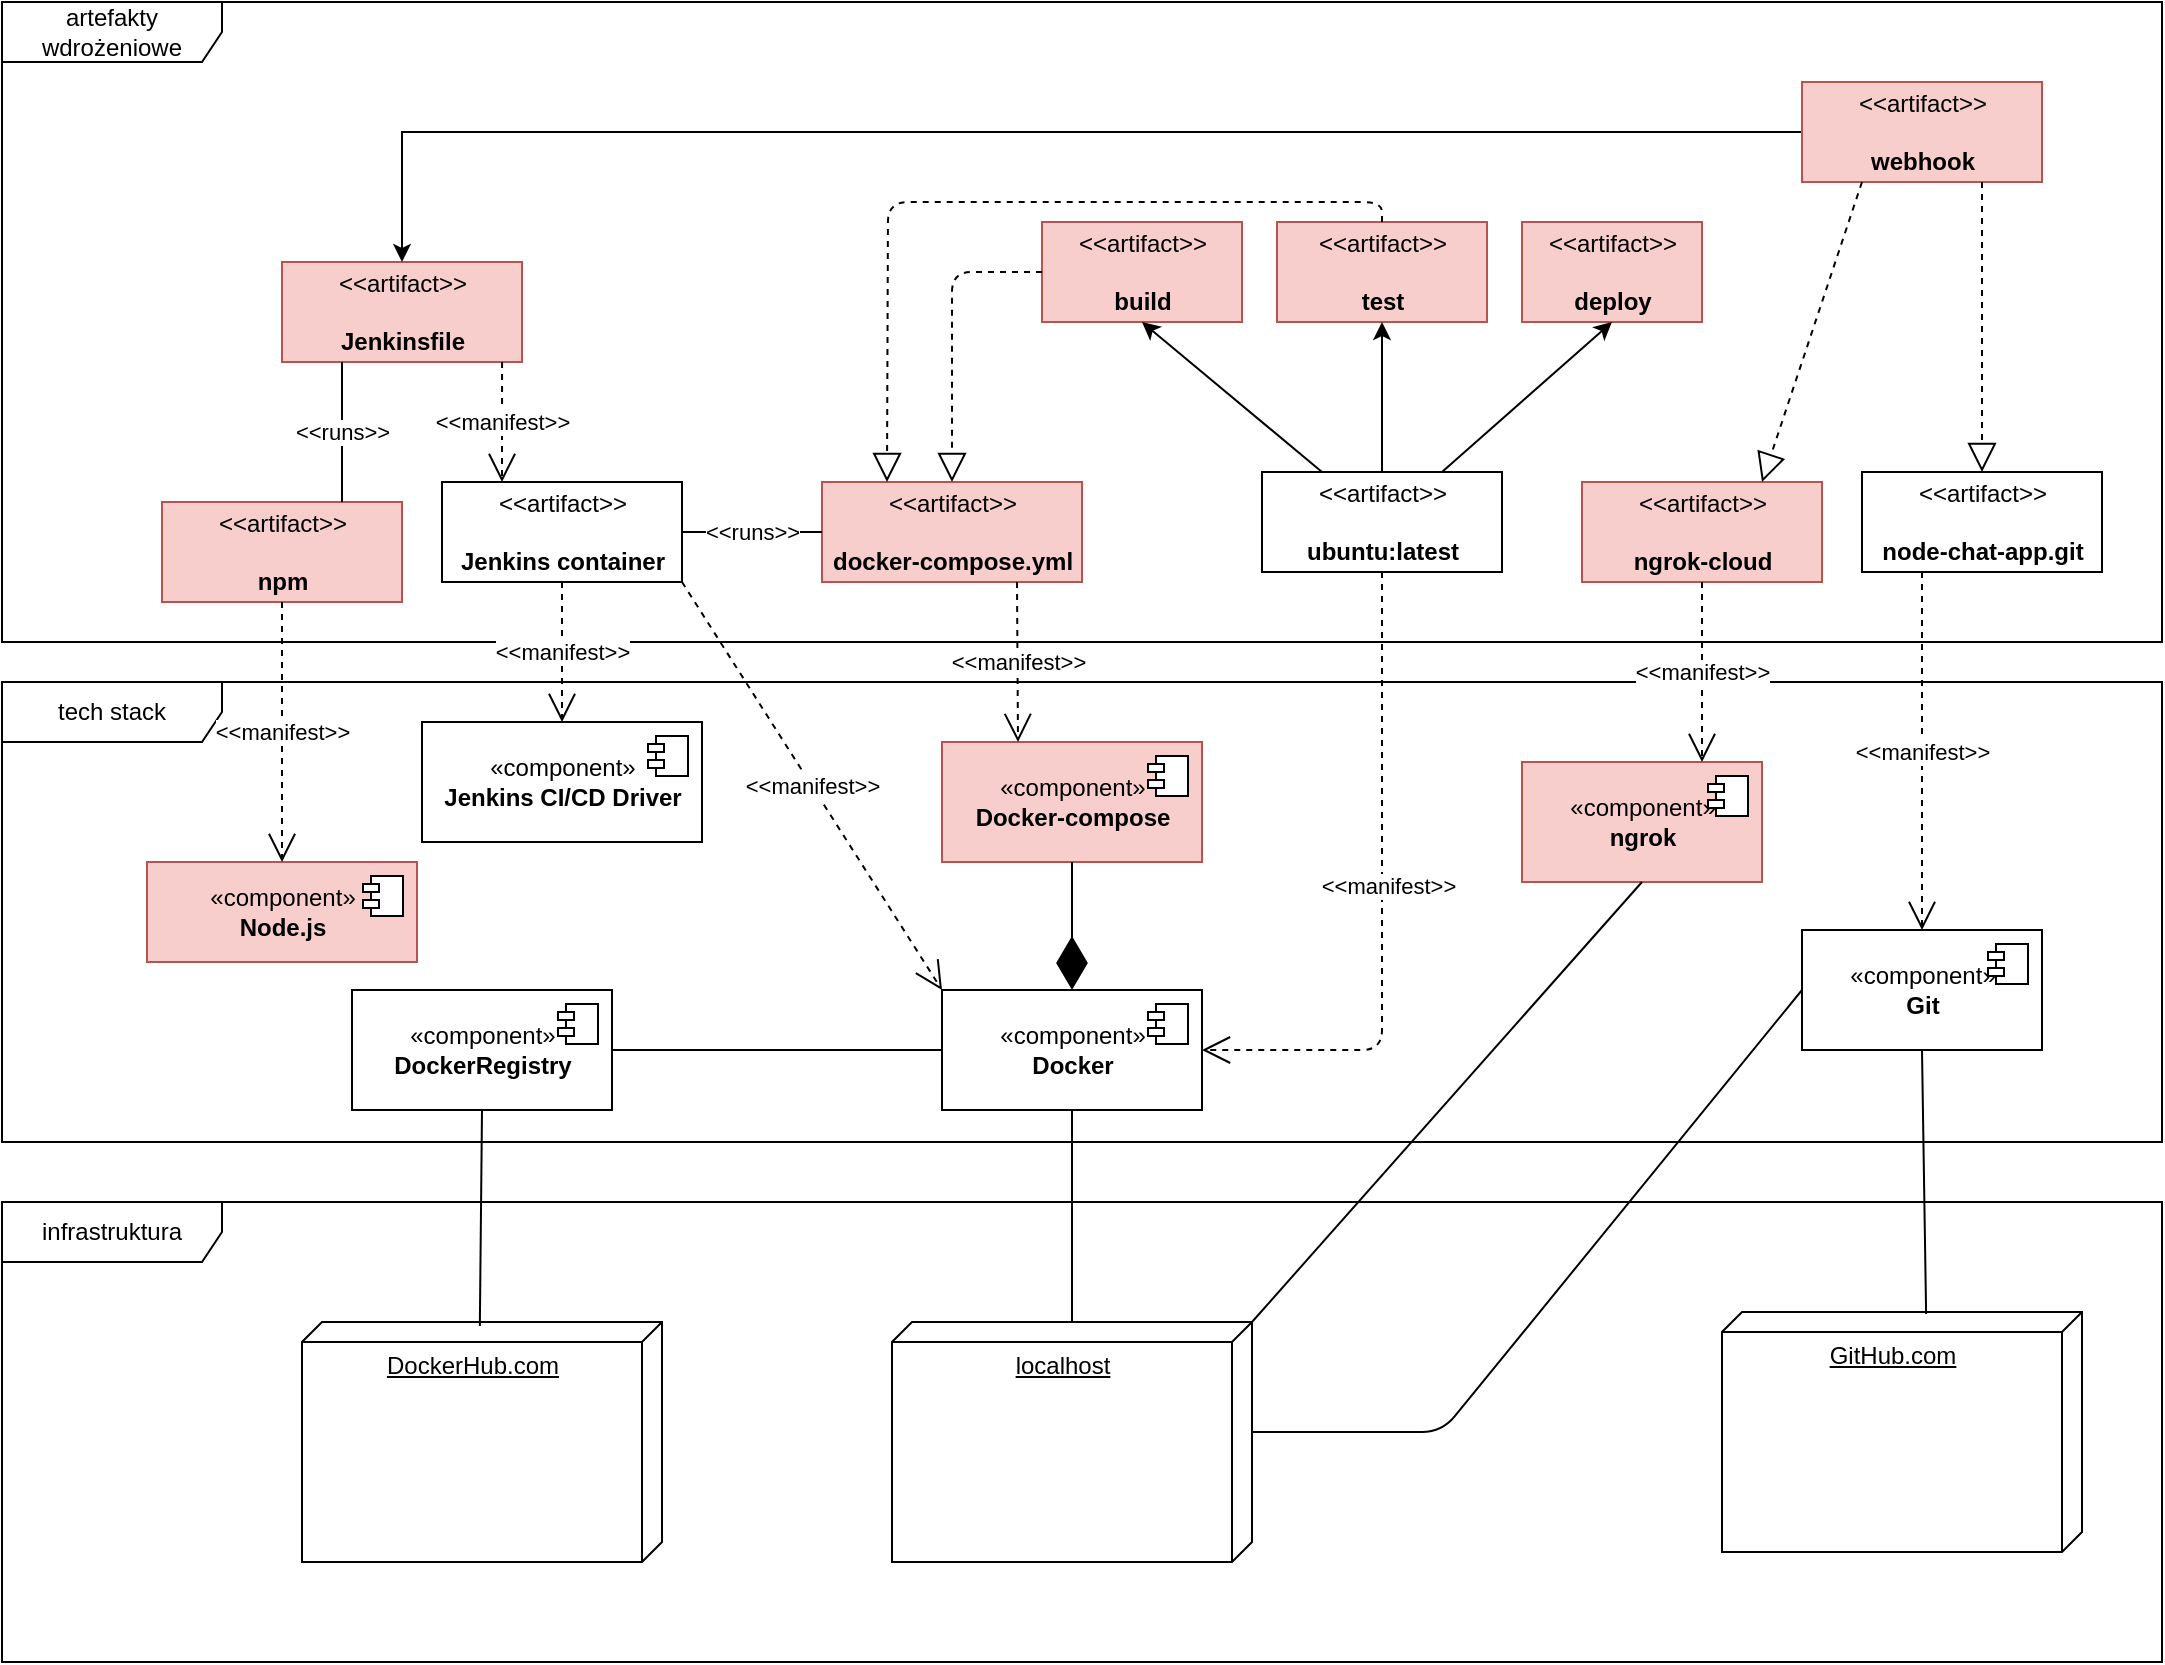 <mxfile version="14.7.0" type="device"><diagram id="p4WPO-DrkLqHem3uarTP" name="Page-1"><mxGraphModel dx="1422" dy="1599" grid="1" gridSize="10" guides="1" tooltips="1" connect="1" arrows="1" fold="1" page="1" pageScale="1" pageWidth="1169" pageHeight="827" math="0" shadow="0"><root><mxCell id="0"/><mxCell id="1" parent="0"/><mxCell id="csvSrNdBAVTQ_PdhSJ-z-2" value="infrastruktura" style="shape=umlFrame;whiteSpace=wrap;html=1;width=110;height=30;" vertex="1" parent="1"><mxGeometry x="40" y="490" width="1080" height="230" as="geometry"/></mxCell><mxCell id="csvSrNdBAVTQ_PdhSJ-z-5" value="tech stack" style="shape=umlFrame;whiteSpace=wrap;html=1;width=110;height=30;" vertex="1" parent="1"><mxGeometry x="40" y="230" width="1080" height="230" as="geometry"/></mxCell><mxCell id="csvSrNdBAVTQ_PdhSJ-z-6" value="artefakty wdrożeniowe" style="shape=umlFrame;whiteSpace=wrap;html=1;width=110;height=30;" vertex="1" parent="1"><mxGeometry x="40" y="-110" width="1080" height="320" as="geometry"/></mxCell><mxCell id="csvSrNdBAVTQ_PdhSJ-z-7" value="DockerHub.com" style="verticalAlign=top;align=center;spacingTop=8;spacingLeft=2;spacingRight=12;shape=cube;size=10;direction=south;fontStyle=4;html=1;" vertex="1" parent="1"><mxGeometry x="190" y="550" width="180" height="120" as="geometry"/></mxCell><mxCell id="csvSrNdBAVTQ_PdhSJ-z-8" value="localhost" style="verticalAlign=top;align=center;spacingTop=8;spacingLeft=2;spacingRight=12;shape=cube;size=10;direction=south;fontStyle=4;html=1;" vertex="1" parent="1"><mxGeometry x="485" y="550" width="180" height="120" as="geometry"/></mxCell><mxCell id="csvSrNdBAVTQ_PdhSJ-z-9" value="GitHub.com" style="verticalAlign=top;align=center;spacingTop=8;spacingLeft=2;spacingRight=12;shape=cube;size=10;direction=south;fontStyle=4;html=1;" vertex="1" parent="1"><mxGeometry x="900" y="545" width="180" height="120" as="geometry"/></mxCell><mxCell id="csvSrNdBAVTQ_PdhSJ-z-12" value="«component»&lt;br&gt;&lt;b&gt;Docker&lt;/b&gt;" style="html=1;dropTarget=0;" vertex="1" parent="1"><mxGeometry x="510" y="384" width="130" height="60" as="geometry"/></mxCell><mxCell id="csvSrNdBAVTQ_PdhSJ-z-13" value="" style="shape=module;jettyWidth=8;jettyHeight=4;" vertex="1" parent="csvSrNdBAVTQ_PdhSJ-z-12"><mxGeometry x="1" width="20" height="20" relative="1" as="geometry"><mxPoint x="-27" y="7" as="offset"/></mxGeometry></mxCell><mxCell id="csvSrNdBAVTQ_PdhSJ-z-14" value="«component»&lt;br&gt;&lt;b&gt;DockerRegistry&lt;/b&gt;" style="html=1;dropTarget=0;" vertex="1" parent="1"><mxGeometry x="215" y="384" width="130" height="60" as="geometry"/></mxCell><mxCell id="csvSrNdBAVTQ_PdhSJ-z-15" value="" style="shape=module;jettyWidth=8;jettyHeight=4;" vertex="1" parent="csvSrNdBAVTQ_PdhSJ-z-14"><mxGeometry x="1" width="20" height="20" relative="1" as="geometry"><mxPoint x="-27" y="7" as="offset"/></mxGeometry></mxCell><mxCell id="csvSrNdBAVTQ_PdhSJ-z-16" value="«component»&lt;br&gt;&lt;b&gt;Git&lt;/b&gt;" style="html=1;dropTarget=0;" vertex="1" parent="1"><mxGeometry x="940" y="354" width="120" height="60" as="geometry"/></mxCell><mxCell id="csvSrNdBAVTQ_PdhSJ-z-17" value="" style="shape=module;jettyWidth=8;jettyHeight=4;" vertex="1" parent="csvSrNdBAVTQ_PdhSJ-z-16"><mxGeometry x="1" width="20" height="20" relative="1" as="geometry"><mxPoint x="-27" y="7" as="offset"/></mxGeometry></mxCell><mxCell id="csvSrNdBAVTQ_PdhSJ-z-19" value="«component»&lt;br&gt;&lt;b&gt;Jenkins CI/CD Driver&lt;/b&gt;" style="html=1;dropTarget=0;" vertex="1" parent="1"><mxGeometry x="250" y="250" width="140" height="60" as="geometry"/></mxCell><mxCell id="csvSrNdBAVTQ_PdhSJ-z-20" value="" style="shape=module;jettyWidth=8;jettyHeight=4;" vertex="1" parent="csvSrNdBAVTQ_PdhSJ-z-19"><mxGeometry x="1" width="20" height="20" relative="1" as="geometry"><mxPoint x="-27" y="7" as="offset"/></mxGeometry></mxCell><mxCell id="csvSrNdBAVTQ_PdhSJ-z-21" value="«component»&lt;br&gt;&lt;b&gt;Docker-compose&lt;/b&gt;" style="html=1;dropTarget=0;fillColor=#f8cecc;strokeColor=#b85450;" vertex="1" parent="1"><mxGeometry x="510" y="260" width="130" height="60" as="geometry"/></mxCell><mxCell id="csvSrNdBAVTQ_PdhSJ-z-22" value="" style="shape=module;jettyWidth=8;jettyHeight=4;" vertex="1" parent="csvSrNdBAVTQ_PdhSJ-z-21"><mxGeometry x="1" width="20" height="20" relative="1" as="geometry"><mxPoint x="-27" y="7" as="offset"/></mxGeometry></mxCell><mxCell id="csvSrNdBAVTQ_PdhSJ-z-27" value="" style="endArrow=none;html=1;exitX=0.017;exitY=0.506;exitDx=0;exitDy=0;exitPerimeter=0;entryX=0.5;entryY=1;entryDx=0;entryDy=0;" edge="1" parent="1" source="csvSrNdBAVTQ_PdhSJ-z-7" target="csvSrNdBAVTQ_PdhSJ-z-14"><mxGeometry width="50" height="50" relative="1" as="geometry"><mxPoint x="560" y="320" as="sourcePoint"/><mxPoint x="610" y="270" as="targetPoint"/></mxGeometry></mxCell><mxCell id="csvSrNdBAVTQ_PdhSJ-z-28" value="" style="endArrow=none;html=1;exitX=1;exitY=0.5;exitDx=0;exitDy=0;entryX=0;entryY=0.5;entryDx=0;entryDy=0;" edge="1" parent="1" source="csvSrNdBAVTQ_PdhSJ-z-14" target="csvSrNdBAVTQ_PdhSJ-z-12"><mxGeometry width="50" height="50" relative="1" as="geometry"><mxPoint x="560" y="320" as="sourcePoint"/><mxPoint x="610" y="270" as="targetPoint"/></mxGeometry></mxCell><mxCell id="csvSrNdBAVTQ_PdhSJ-z-29" value="" style="endArrow=none;html=1;entryX=0.5;entryY=1;entryDx=0;entryDy=0;" edge="1" parent="1" source="csvSrNdBAVTQ_PdhSJ-z-8" target="csvSrNdBAVTQ_PdhSJ-z-12"><mxGeometry width="50" height="50" relative="1" as="geometry"><mxPoint x="560" y="320" as="sourcePoint"/><mxPoint x="610" y="270" as="targetPoint"/></mxGeometry></mxCell><mxCell id="csvSrNdBAVTQ_PdhSJ-z-30" value="" style="endArrow=none;html=1;exitX=0.008;exitY=0.433;exitDx=0;exitDy=0;exitPerimeter=0;entryX=0.5;entryY=1;entryDx=0;entryDy=0;" edge="1" parent="1" source="csvSrNdBAVTQ_PdhSJ-z-9" target="csvSrNdBAVTQ_PdhSJ-z-16"><mxGeometry width="50" height="50" relative="1" as="geometry"><mxPoint x="560" y="320" as="sourcePoint"/><mxPoint x="610" y="270" as="targetPoint"/></mxGeometry></mxCell><mxCell id="csvSrNdBAVTQ_PdhSJ-z-31" value="" style="endArrow=none;html=1;entryX=0;entryY=0.5;entryDx=0;entryDy=0;exitX=0;exitY=0;exitDx=55;exitDy=0;exitPerimeter=0;" edge="1" parent="1" source="csvSrNdBAVTQ_PdhSJ-z-8" target="csvSrNdBAVTQ_PdhSJ-z-16"><mxGeometry width="50" height="50" relative="1" as="geometry"><mxPoint x="560" y="320" as="sourcePoint"/><mxPoint x="610" y="270" as="targetPoint"/><Array as="points"><mxPoint x="760" y="605"/></Array></mxGeometry></mxCell><mxCell id="csvSrNdBAVTQ_PdhSJ-z-32" value="" style="endArrow=diamondThin;endFill=1;endSize=24;html=1;entryX=0.5;entryY=0;entryDx=0;entryDy=0;exitX=0.5;exitY=1;exitDx=0;exitDy=0;" edge="1" parent="1" source="csvSrNdBAVTQ_PdhSJ-z-21" target="csvSrNdBAVTQ_PdhSJ-z-12"><mxGeometry width="160" relative="1" as="geometry"><mxPoint x="500" y="290" as="sourcePoint"/><mxPoint x="660" y="290" as="targetPoint"/></mxGeometry></mxCell><mxCell id="csvSrNdBAVTQ_PdhSJ-z-33" value="&amp;lt;&amp;lt;artifact&amp;gt;&amp;gt;&lt;br&gt;&lt;br&gt;&lt;b&gt;Jenkins container&lt;/b&gt;" style="text;html=1;align=center;verticalAlign=middle;dashed=0;fillColor=#ffffff;strokeColor=#000000;" vertex="1" parent="1"><mxGeometry x="260" y="130" width="120" height="50" as="geometry"/></mxCell><mxCell id="csvSrNdBAVTQ_PdhSJ-z-34" value="&amp;lt;&amp;lt;artifact&amp;gt;&amp;gt;&lt;br&gt;&lt;br&gt;&lt;b&gt;ubuntu:latest&lt;/b&gt;" style="text;html=1;align=center;verticalAlign=middle;dashed=0;fillColor=#ffffff;strokeColor=#000000;" vertex="1" parent="1"><mxGeometry x="670" y="125" width="120" height="50" as="geometry"/></mxCell><mxCell id="csvSrNdBAVTQ_PdhSJ-z-35" value="&amp;lt;&amp;lt;artifact&amp;gt;&amp;gt;&lt;br&gt;&lt;br&gt;&lt;b&gt;docker-compose.yml&lt;/b&gt;" style="text;html=1;align=center;verticalAlign=middle;dashed=0;fillColor=#f8cecc;strokeColor=#b85450;" vertex="1" parent="1"><mxGeometry x="450" y="130" width="130" height="50" as="geometry"/></mxCell><mxCell id="csvSrNdBAVTQ_PdhSJ-z-36" value="&amp;lt;&amp;lt;artifact&amp;gt;&amp;gt;&lt;br&gt;&lt;br&gt;&lt;b&gt;node-chat-app.git&lt;/b&gt;" style="text;html=1;align=center;verticalAlign=middle;dashed=0;fillColor=#ffffff;strokeColor=#000000;" vertex="1" parent="1"><mxGeometry x="970" y="125" width="120" height="50" as="geometry"/></mxCell><mxCell id="csvSrNdBAVTQ_PdhSJ-z-37" value="&amp;lt;&amp;lt;artifact&amp;gt;&amp;gt;&lt;br&gt;&lt;br&gt;&lt;b&gt;test&lt;/b&gt;" style="text;html=1;align=center;verticalAlign=middle;dashed=0;fillColor=#f8cecc;strokeColor=#b85450;" vertex="1" parent="1"><mxGeometry x="677.5" width="105" height="50" as="geometry"/></mxCell><mxCell id="csvSrNdBAVTQ_PdhSJ-z-38" value="&amp;lt;&amp;lt;artifact&amp;gt;&amp;gt;&lt;br&gt;&lt;br&gt;&lt;b&gt;build&lt;/b&gt;" style="text;html=1;align=center;verticalAlign=middle;dashed=0;fillColor=#f8cecc;strokeColor=#b85450;" vertex="1" parent="1"><mxGeometry x="560" width="100" height="50" as="geometry"/></mxCell><mxCell id="csvSrNdBAVTQ_PdhSJ-z-39" value="&amp;lt;&amp;lt;artifact&amp;gt;&amp;gt;&lt;br&gt;&lt;br&gt;&lt;b&gt;deploy&lt;/b&gt;" style="text;html=1;align=center;verticalAlign=middle;dashed=0;fillColor=#f8cecc;strokeColor=#b85450;" vertex="1" parent="1"><mxGeometry x="800" width="90" height="50" as="geometry"/></mxCell><mxCell id="csvSrNdBAVTQ_PdhSJ-z-40" value="&amp;lt;&amp;lt;manifest&amp;gt;&amp;gt;" style="endArrow=open;endSize=12;dashed=1;html=1;entryX=0.5;entryY=0;entryDx=0;entryDy=0;exitX=0.25;exitY=1;exitDx=0;exitDy=0;" edge="1" parent="1" source="csvSrNdBAVTQ_PdhSJ-z-36" target="csvSrNdBAVTQ_PdhSJ-z-16"><mxGeometry width="160" relative="1" as="geometry"><mxPoint x="500" y="370" as="sourcePoint"/><mxPoint x="660" y="370" as="targetPoint"/></mxGeometry></mxCell><mxCell id="csvSrNdBAVTQ_PdhSJ-z-41" value="&amp;lt;&amp;lt;manifest&amp;gt;&amp;gt;" style="endArrow=open;endSize=12;dashed=1;html=1;entryX=1;entryY=0.5;entryDx=0;entryDy=0;exitX=0.5;exitY=1;exitDx=0;exitDy=0;" edge="1" parent="1" source="csvSrNdBAVTQ_PdhSJ-z-34" target="csvSrNdBAVTQ_PdhSJ-z-12"><mxGeometry x="-0.047" y="3" width="160" relative="1" as="geometry"><mxPoint x="930" y="185" as="sourcePoint"/><mxPoint x="930" y="390" as="targetPoint"/><Array as="points"><mxPoint x="730" y="414"/></Array><mxPoint as="offset"/></mxGeometry></mxCell><mxCell id="csvSrNdBAVTQ_PdhSJ-z-42" value="&amp;lt;&amp;lt;manifest&amp;gt;&amp;gt;" style="endArrow=open;endSize=12;dashed=1;html=1;exitX=0.75;exitY=1;exitDx=0;exitDy=0;" edge="1" parent="1" source="csvSrNdBAVTQ_PdhSJ-z-35"><mxGeometry width="160" relative="1" as="geometry"><mxPoint x="930" y="185" as="sourcePoint"/><mxPoint x="548" y="260" as="targetPoint"/></mxGeometry></mxCell><mxCell id="csvSrNdBAVTQ_PdhSJ-z-44" value="&amp;lt;&amp;lt;manifest&amp;gt;&amp;gt;" style="endArrow=open;endSize=12;dashed=1;html=1;exitX=0.5;exitY=1;exitDx=0;exitDy=0;entryX=0.5;entryY=0;entryDx=0;entryDy=0;" edge="1" parent="1" source="csvSrNdBAVTQ_PdhSJ-z-33" target="csvSrNdBAVTQ_PdhSJ-z-19"><mxGeometry width="160" relative="1" as="geometry"><mxPoint x="557.5" y="185" as="sourcePoint"/><mxPoint x="558" y="270" as="targetPoint"/></mxGeometry></mxCell><mxCell id="csvSrNdBAVTQ_PdhSJ-z-45" value="&amp;lt;&amp;lt;manifest&amp;gt;&amp;gt;" style="endArrow=open;endSize=12;dashed=1;html=1;exitX=1;exitY=1;exitDx=0;exitDy=0;entryX=0;entryY=0;entryDx=0;entryDy=0;" edge="1" parent="1" source="csvSrNdBAVTQ_PdhSJ-z-33" target="csvSrNdBAVTQ_PdhSJ-z-12"><mxGeometry width="160" relative="1" as="geometry"><mxPoint x="295" y="190" as="sourcePoint"/><mxPoint x="295" y="260" as="targetPoint"/></mxGeometry></mxCell><mxCell id="csvSrNdBAVTQ_PdhSJ-z-46" value="&amp;lt;&amp;lt;runs&amp;gt;&amp;gt;" style="endArrow=none;html=1;exitX=1;exitY=0.5;exitDx=0;exitDy=0;entryX=0;entryY=0.5;entryDx=0;entryDy=0;" edge="1" parent="1" source="csvSrNdBAVTQ_PdhSJ-z-33" target="csvSrNdBAVTQ_PdhSJ-z-35"><mxGeometry width="50" height="50" relative="1" as="geometry"><mxPoint x="560" y="390" as="sourcePoint"/><mxPoint x="610" y="340" as="targetPoint"/></mxGeometry></mxCell><mxCell id="csvSrNdBAVTQ_PdhSJ-z-47" value="" style="endArrow=block;dashed=1;endFill=0;endSize=12;html=1;exitX=0.5;exitY=0;exitDx=0;exitDy=0;entryX=0.25;entryY=0;entryDx=0;entryDy=0;" edge="1" parent="1" source="csvSrNdBAVTQ_PdhSJ-z-37" target="csvSrNdBAVTQ_PdhSJ-z-35"><mxGeometry width="160" relative="1" as="geometry"><mxPoint x="500" y="370" as="sourcePoint"/><mxPoint x="520" y="130" as="targetPoint"/><Array as="points"><mxPoint x="730" y="-10"/><mxPoint x="610" y="-10"/><mxPoint x="483" y="-10"/></Array></mxGeometry></mxCell><mxCell id="csvSrNdBAVTQ_PdhSJ-z-48" value="" style="endArrow=block;dashed=1;endFill=0;endSize=12;html=1;exitX=0;exitY=0.5;exitDx=0;exitDy=0;entryX=0.5;entryY=0;entryDx=0;entryDy=0;" edge="1" parent="1" source="csvSrNdBAVTQ_PdhSJ-z-38" target="csvSrNdBAVTQ_PdhSJ-z-35"><mxGeometry width="160" relative="1" as="geometry"><mxPoint x="500" y="370" as="sourcePoint"/><mxPoint x="550" y="140" as="targetPoint"/><Array as="points"><mxPoint x="515" y="25"/></Array></mxGeometry></mxCell><mxCell id="csvSrNdBAVTQ_PdhSJ-z-49" value="" style="endArrow=classic;html=1;exitX=0.25;exitY=0;exitDx=0;exitDy=0;entryX=0.5;entryY=1;entryDx=0;entryDy=0;" edge="1" parent="1" source="csvSrNdBAVTQ_PdhSJ-z-34" target="csvSrNdBAVTQ_PdhSJ-z-38"><mxGeometry width="50" height="50" relative="1" as="geometry"><mxPoint x="560" y="390" as="sourcePoint"/><mxPoint x="610" y="340" as="targetPoint"/></mxGeometry></mxCell><mxCell id="csvSrNdBAVTQ_PdhSJ-z-50" value="" style="endArrow=classic;html=1;exitX=0.5;exitY=0;exitDx=0;exitDy=0;entryX=0.5;entryY=1;entryDx=0;entryDy=0;" edge="1" parent="1" source="csvSrNdBAVTQ_PdhSJ-z-34" target="csvSrNdBAVTQ_PdhSJ-z-37"><mxGeometry width="50" height="50" relative="1" as="geometry"><mxPoint x="710" y="135" as="sourcePoint"/><mxPoint x="620" y="60" as="targetPoint"/></mxGeometry></mxCell><mxCell id="csvSrNdBAVTQ_PdhSJ-z-51" value="" style="endArrow=classic;html=1;exitX=0.75;exitY=0;exitDx=0;exitDy=0;entryX=0.5;entryY=1;entryDx=0;entryDy=0;" edge="1" parent="1" source="csvSrNdBAVTQ_PdhSJ-z-34" target="csvSrNdBAVTQ_PdhSJ-z-39"><mxGeometry width="50" height="50" relative="1" as="geometry"><mxPoint x="740" y="135" as="sourcePoint"/><mxPoint x="740" y="60" as="targetPoint"/></mxGeometry></mxCell><mxCell id="csvSrNdBAVTQ_PdhSJ-z-52" value="&amp;lt;&amp;lt;artifact&amp;gt;&amp;gt;&lt;br&gt;&lt;br&gt;&lt;b&gt;Jenkinsfile&lt;/b&gt;" style="text;html=1;align=center;verticalAlign=middle;dashed=0;fillColor=#f8cecc;strokeColor=#b85450;" vertex="1" parent="1"><mxGeometry x="180" y="20" width="120" height="50" as="geometry"/></mxCell><mxCell id="csvSrNdBAVTQ_PdhSJ-z-53" value="&amp;lt;&amp;lt;artifact&amp;gt;&amp;gt;&lt;br&gt;&lt;br&gt;&lt;b&gt;npm&lt;/b&gt;" style="text;html=1;align=center;verticalAlign=middle;dashed=0;fillColor=#f8cecc;strokeColor=#b85450;" vertex="1" parent="1"><mxGeometry x="120" y="140" width="120" height="50" as="geometry"/></mxCell><mxCell id="csvSrNdBAVTQ_PdhSJ-z-54" value="«component»&lt;br&gt;&lt;b&gt;Node.js&lt;/b&gt;" style="html=1;dropTarget=0;fillColor=#f8cecc;strokeColor=#b85450;" vertex="1" parent="1"><mxGeometry x="112.5" y="320" width="135" height="50" as="geometry"/></mxCell><mxCell id="csvSrNdBAVTQ_PdhSJ-z-55" value="" style="shape=module;jettyWidth=8;jettyHeight=4;" vertex="1" parent="csvSrNdBAVTQ_PdhSJ-z-54"><mxGeometry x="1" width="20" height="20" relative="1" as="geometry"><mxPoint x="-27" y="7" as="offset"/></mxGeometry></mxCell><mxCell id="csvSrNdBAVTQ_PdhSJ-z-56" value="&amp;lt;&amp;lt;manifest&amp;gt;&amp;gt;" style="endArrow=open;endSize=12;dashed=1;html=1;exitX=0.5;exitY=1;exitDx=0;exitDy=0;entryX=0.5;entryY=0;entryDx=0;entryDy=0;" edge="1" parent="1" source="csvSrNdBAVTQ_PdhSJ-z-53" target="csvSrNdBAVTQ_PdhSJ-z-54"><mxGeometry width="160" relative="1" as="geometry"><mxPoint x="330" y="190" as="sourcePoint"/><mxPoint x="330" y="260" as="targetPoint"/></mxGeometry></mxCell><mxCell id="csvSrNdBAVTQ_PdhSJ-z-57" value="&amp;lt;&amp;lt;runs&amp;gt;&amp;gt;" style="endArrow=none;html=1;exitX=0.75;exitY=0;exitDx=0;exitDy=0;entryX=0.25;entryY=1;entryDx=0;entryDy=0;" edge="1" parent="1" source="csvSrNdBAVTQ_PdhSJ-z-53" target="csvSrNdBAVTQ_PdhSJ-z-52"><mxGeometry width="50" height="50" relative="1" as="geometry"><mxPoint x="390" y="165" as="sourcePoint"/><mxPoint x="460" y="165" as="targetPoint"/></mxGeometry></mxCell><mxCell id="csvSrNdBAVTQ_PdhSJ-z-58" value="&amp;lt;&amp;lt;manifest&amp;gt;&amp;gt;" style="endArrow=open;endSize=12;dashed=1;html=1;exitX=0.917;exitY=1;exitDx=0;exitDy=0;entryX=0.25;entryY=0;entryDx=0;entryDy=0;exitPerimeter=0;" edge="1" parent="1" source="csvSrNdBAVTQ_PdhSJ-z-52" target="csvSrNdBAVTQ_PdhSJ-z-33"><mxGeometry width="160" relative="1" as="geometry"><mxPoint x="330" y="190" as="sourcePoint"/><mxPoint x="330" y="260" as="targetPoint"/></mxGeometry></mxCell><mxCell id="csvSrNdBAVTQ_PdhSJ-z-60" style="edgeStyle=orthogonalEdgeStyle;rounded=0;orthogonalLoop=1;jettySize=auto;html=1;" edge="1" parent="1" source="csvSrNdBAVTQ_PdhSJ-z-59" target="csvSrNdBAVTQ_PdhSJ-z-52"><mxGeometry relative="1" as="geometry"/></mxCell><mxCell id="csvSrNdBAVTQ_PdhSJ-z-59" value="&amp;lt;&amp;lt;artifact&amp;gt;&amp;gt;&lt;br&gt;&lt;br&gt;&lt;b&gt;webhook&lt;/b&gt;" style="text;html=1;align=center;verticalAlign=middle;dashed=0;fillColor=#f8cecc;strokeColor=#b85450;" vertex="1" parent="1"><mxGeometry x="940" y="-70" width="120" height="50" as="geometry"/></mxCell><mxCell id="csvSrNdBAVTQ_PdhSJ-z-61" value="«component»&lt;br&gt;&lt;b&gt;ngrok&lt;/b&gt;" style="html=1;dropTarget=0;fillColor=#f8cecc;strokeColor=#b85450;" vertex="1" parent="1"><mxGeometry x="800" y="270" width="120" height="60" as="geometry"/></mxCell><mxCell id="csvSrNdBAVTQ_PdhSJ-z-62" value="" style="shape=module;jettyWidth=8;jettyHeight=4;" vertex="1" parent="csvSrNdBAVTQ_PdhSJ-z-61"><mxGeometry x="1" width="20" height="20" relative="1" as="geometry"><mxPoint x="-27" y="7" as="offset"/></mxGeometry></mxCell><mxCell id="csvSrNdBAVTQ_PdhSJ-z-64" value="" style="endArrow=none;html=1;entryX=0.5;entryY=1;entryDx=0;entryDy=0;exitX=0;exitY=0;exitDx=0;exitDy=0;exitPerimeter=0;" edge="1" parent="1" source="csvSrNdBAVTQ_PdhSJ-z-8" target="csvSrNdBAVTQ_PdhSJ-z-61"><mxGeometry width="50" height="50" relative="1" as="geometry"><mxPoint x="560" y="390" as="sourcePoint"/><mxPoint x="610" y="340" as="targetPoint"/></mxGeometry></mxCell><mxCell id="csvSrNdBAVTQ_PdhSJ-z-65" value="" style="endArrow=block;dashed=1;endFill=0;endSize=12;html=1;exitX=0.75;exitY=1;exitDx=0;exitDy=0;entryX=0.5;entryY=0;entryDx=0;entryDy=0;" edge="1" parent="1" source="csvSrNdBAVTQ_PdhSJ-z-59" target="csvSrNdBAVTQ_PdhSJ-z-36"><mxGeometry width="160" relative="1" as="geometry"><mxPoint x="500" y="270" as="sourcePoint"/><mxPoint x="660" y="270" as="targetPoint"/></mxGeometry></mxCell><mxCell id="csvSrNdBAVTQ_PdhSJ-z-66" value="&amp;lt;&amp;lt;artifact&amp;gt;&amp;gt;&lt;br&gt;&lt;br&gt;&lt;b&gt;ngrok-cloud&lt;/b&gt;" style="text;html=1;align=center;verticalAlign=middle;dashed=0;fillColor=#f8cecc;strokeColor=#b85450;" vertex="1" parent="1"><mxGeometry x="830" y="130" width="120" height="50" as="geometry"/></mxCell><mxCell id="csvSrNdBAVTQ_PdhSJ-z-67" value="&amp;lt;&amp;lt;manifest&amp;gt;&amp;gt;" style="endArrow=open;endSize=12;dashed=1;html=1;entryX=0.75;entryY=0;entryDx=0;entryDy=0;exitX=0.5;exitY=1;exitDx=0;exitDy=0;" edge="1" parent="1" source="csvSrNdBAVTQ_PdhSJ-z-66" target="csvSrNdBAVTQ_PdhSJ-z-61"><mxGeometry width="160" relative="1" as="geometry"><mxPoint x="1010" y="185" as="sourcePoint"/><mxPoint x="1010" y="364" as="targetPoint"/></mxGeometry></mxCell><mxCell id="csvSrNdBAVTQ_PdhSJ-z-68" value="" style="endArrow=block;dashed=1;endFill=0;endSize=12;html=1;exitX=0.25;exitY=1;exitDx=0;exitDy=0;entryX=0.75;entryY=0;entryDx=0;entryDy=0;" edge="1" parent="1" source="csvSrNdBAVTQ_PdhSJ-z-59" target="csvSrNdBAVTQ_PdhSJ-z-66"><mxGeometry width="160" relative="1" as="geometry"><mxPoint x="1040" y="-10" as="sourcePoint"/><mxPoint x="920" y="135" as="targetPoint"/></mxGeometry></mxCell></root></mxGraphModel></diagram></mxfile>
